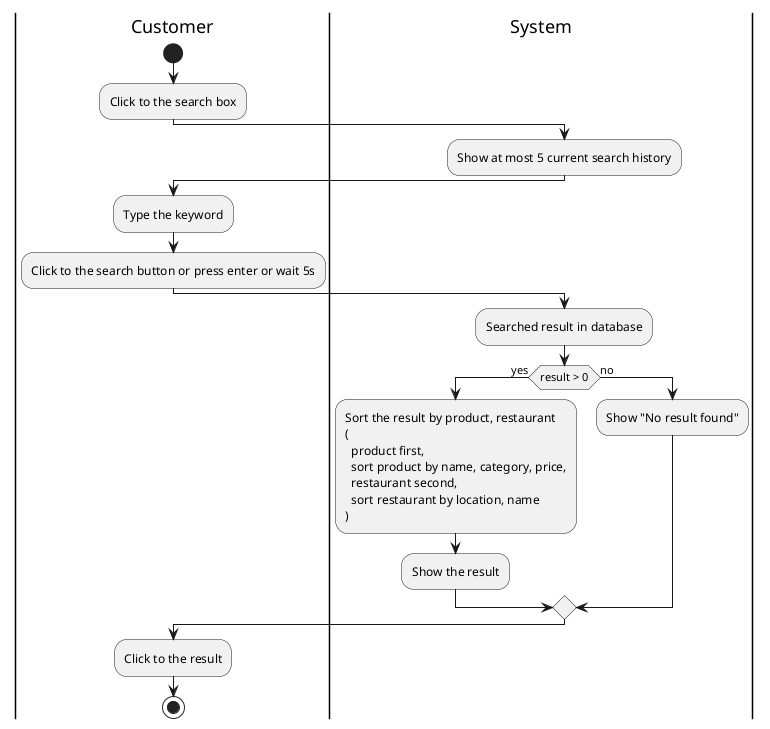 @startuml Searching

|Customer|
start
:Click to the search box;

|System|
:Show at most 5 current search history;

|Customer|
:Type the keyword;
:Click to the search button or press enter or wait 5s;

|System|
:Searched result in database;
' :Show at most 5 result sorted by product, restaurant;
if (result > 0) then (yes)
  :Sort the result by product, restaurant
  (
    product first,
    sort product by name, category, price,
    restaurant second,
    sort restaurant by location, name
  );
:Show the result;
else (no)
:Show "No result found";
endif


|Customer|
:Click to the result;

stop

@enduml
